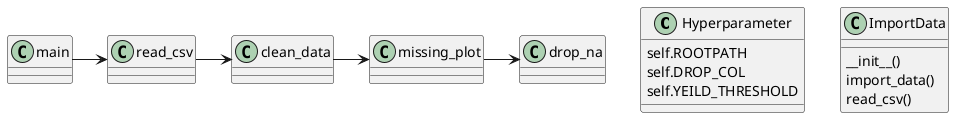 @startuml Spray-Tek Weather Forecast

class Hyperparameter{
    self.ROOTPATH
    self.DROP_COL
    self.YEILD_THRESHOLD
}

class ImportData{
    __init__()
    import_data()
    read_csv()
}

main->read_csv
read_csv->clean_data
clean_data->missing_plot
missing_plot->drop_na







' A -> B: Hello

' class Hyperparameter{
'     self.path
'     self.yeild
'     ..stings..
'     methodOne()
'     #Public
'     -Private
'     +dfasdf
'     ~dddd   
' }




' class ImportData{
'     int aSceare
'     void startice()
' }
' note left: this is \na secscretClkass

' Myclass <|--- SecondClass


' secdond <...left........rightClass

@enduml